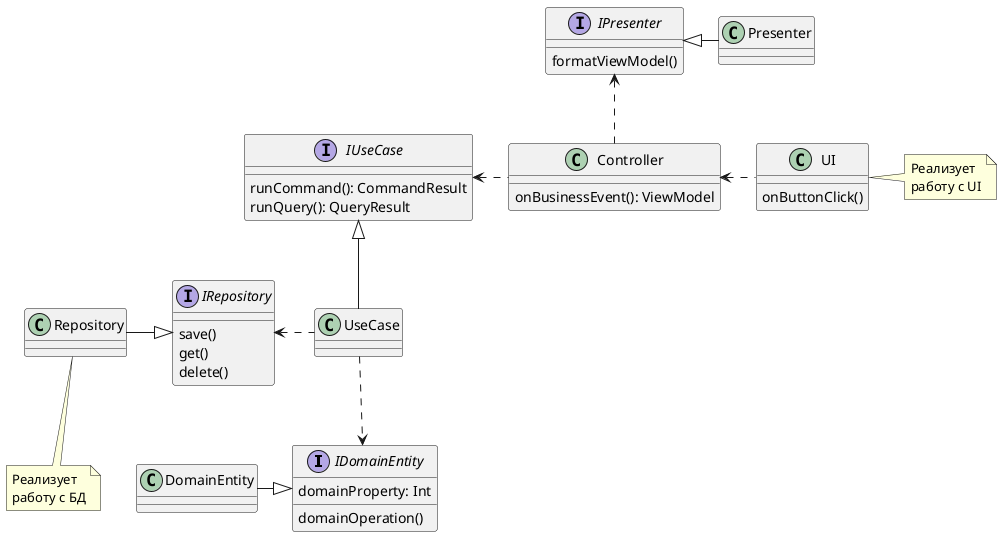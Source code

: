 @startuml
'https://plantuml.com/class-diagram

interface IDomainEntity{
    domainProperty: Int
    domainOperation()
}
class DomainEntity
DomainEntity -r-|> IDomainEntity

interface IRepository{
    save()
    get()
    delete()
}

class Repository
IRepository <|-l- Repository
note bottom of Repository: Реализует \nработу с БД

interface IPresenter{
    formatViewModel()
}

class Presenter{

}
IPresenter <|-r- Presenter


interface IUseCase{
    runCommand(): CommandResult
    runQuery(): QueryResult
}
class UseCase
IUseCase <|-d- UseCase

UseCase ..> IDomainEntity

class Controller{
    onBusinessEvent(): ViewModel
}

Controller .l.> IUseCase
UseCase .l.> IRepository
Controller .u.> IPresenter

class UI{
    onButtonClick()
}
note right of UI: Реализует \nработу с UI

UI .l.> Controller

@enduml